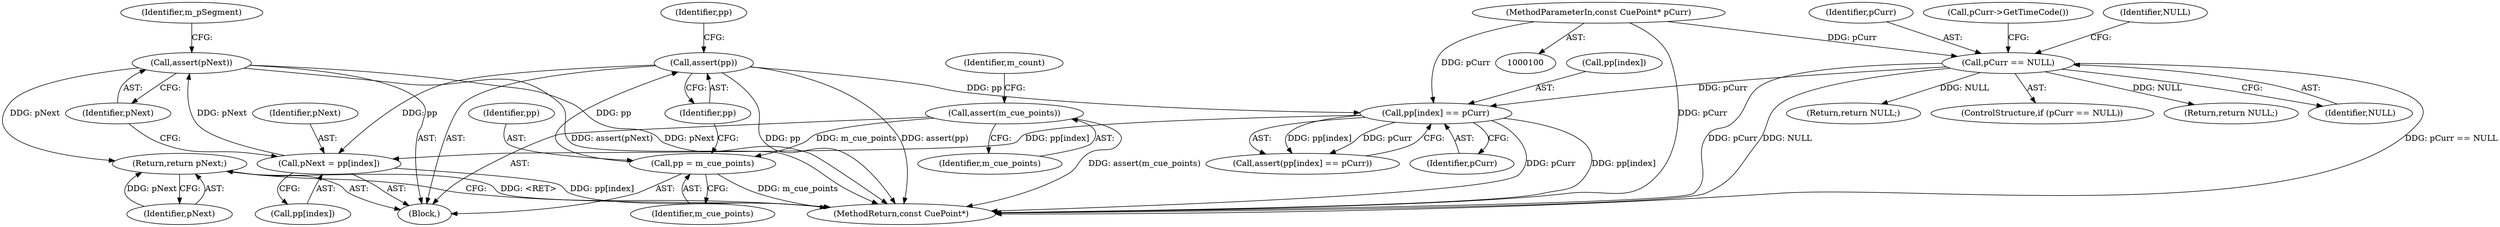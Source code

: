 digraph "1_Android_cc274e2abe8b2a6698a5c47d8aa4bb45f1f9538d_19@API" {
"1000159" [label="(Call,assert(pNext))"];
"1000154" [label="(Call,pNext = pp[index])"];
"1000141" [label="(Call,pp[index] == pCurr)"];
"1000138" [label="(Call,assert(pp))"];
"1000135" [label="(Call,pp = m_cue_points)"];
"1000113" [label="(Call,assert(m_cue_points))"];
"1000104" [label="(Call,pCurr == NULL)"];
"1000101" [label="(MethodParameterIn,const CuePoint* pCurr)"];
"1000165" [label="(Return,return pNext;)"];
"1000108" [label="(Identifier,NULL)"];
"1000105" [label="(Identifier,pCurr)"];
"1000114" [label="(Identifier,m_cue_points)"];
"1000163" [label="(Identifier,m_pSegment)"];
"1000107" [label="(Return,return NULL;)"];
"1000102" [label="(Block,)"];
"1000141" [label="(Call,pp[index] == pCurr)"];
"1000138" [label="(Call,assert(pp))"];
"1000159" [label="(Call,assert(pNext))"];
"1000160" [label="(Identifier,pNext)"];
"1000142" [label="(Call,pp[index])"];
"1000106" [label="(Identifier,NULL)"];
"1000140" [label="(Call,assert(pp[index] == pCurr))"];
"1000156" [label="(Call,pp[index])"];
"1000166" [label="(Identifier,pNext)"];
"1000135" [label="(Call,pp = m_cue_points)"];
"1000165" [label="(Return,return pNext;)"];
"1000101" [label="(MethodParameterIn,const CuePoint* pCurr)"];
"1000117" [label="(Identifier,m_count)"];
"1000143" [label="(Identifier,pp)"];
"1000154" [label="(Call,pNext = pp[index])"];
"1000145" [label="(Identifier,pCurr)"];
"1000167" [label="(MethodReturn,const CuePoint*)"];
"1000152" [label="(Return,return NULL;)"];
"1000104" [label="(Call,pCurr == NULL)"];
"1000103" [label="(ControlStructure,if (pCurr == NULL))"];
"1000111" [label="(Call,pCurr->GetTimeCode())"];
"1000139" [label="(Identifier,pp)"];
"1000137" [label="(Identifier,m_cue_points)"];
"1000113" [label="(Call,assert(m_cue_points))"];
"1000136" [label="(Identifier,pp)"];
"1000155" [label="(Identifier,pNext)"];
"1000159" -> "1000102"  [label="AST: "];
"1000159" -> "1000160"  [label="CFG: "];
"1000160" -> "1000159"  [label="AST: "];
"1000163" -> "1000159"  [label="CFG: "];
"1000159" -> "1000167"  [label="DDG: assert(pNext)"];
"1000159" -> "1000167"  [label="DDG: pNext"];
"1000154" -> "1000159"  [label="DDG: pNext"];
"1000159" -> "1000165"  [label="DDG: pNext"];
"1000154" -> "1000102"  [label="AST: "];
"1000154" -> "1000156"  [label="CFG: "];
"1000155" -> "1000154"  [label="AST: "];
"1000156" -> "1000154"  [label="AST: "];
"1000160" -> "1000154"  [label="CFG: "];
"1000154" -> "1000167"  [label="DDG: pp[index]"];
"1000141" -> "1000154"  [label="DDG: pp[index]"];
"1000138" -> "1000154"  [label="DDG: pp"];
"1000141" -> "1000140"  [label="AST: "];
"1000141" -> "1000145"  [label="CFG: "];
"1000142" -> "1000141"  [label="AST: "];
"1000145" -> "1000141"  [label="AST: "];
"1000140" -> "1000141"  [label="CFG: "];
"1000141" -> "1000167"  [label="DDG: pp[index]"];
"1000141" -> "1000167"  [label="DDG: pCurr"];
"1000141" -> "1000140"  [label="DDG: pp[index]"];
"1000141" -> "1000140"  [label="DDG: pCurr"];
"1000138" -> "1000141"  [label="DDG: pp"];
"1000104" -> "1000141"  [label="DDG: pCurr"];
"1000101" -> "1000141"  [label="DDG: pCurr"];
"1000138" -> "1000102"  [label="AST: "];
"1000138" -> "1000139"  [label="CFG: "];
"1000139" -> "1000138"  [label="AST: "];
"1000143" -> "1000138"  [label="CFG: "];
"1000138" -> "1000167"  [label="DDG: pp"];
"1000138" -> "1000167"  [label="DDG: assert(pp)"];
"1000135" -> "1000138"  [label="DDG: pp"];
"1000135" -> "1000102"  [label="AST: "];
"1000135" -> "1000137"  [label="CFG: "];
"1000136" -> "1000135"  [label="AST: "];
"1000137" -> "1000135"  [label="AST: "];
"1000139" -> "1000135"  [label="CFG: "];
"1000135" -> "1000167"  [label="DDG: m_cue_points"];
"1000113" -> "1000135"  [label="DDG: m_cue_points"];
"1000113" -> "1000102"  [label="AST: "];
"1000113" -> "1000114"  [label="CFG: "];
"1000114" -> "1000113"  [label="AST: "];
"1000117" -> "1000113"  [label="CFG: "];
"1000113" -> "1000167"  [label="DDG: assert(m_cue_points)"];
"1000104" -> "1000103"  [label="AST: "];
"1000104" -> "1000106"  [label="CFG: "];
"1000105" -> "1000104"  [label="AST: "];
"1000106" -> "1000104"  [label="AST: "];
"1000108" -> "1000104"  [label="CFG: "];
"1000111" -> "1000104"  [label="CFG: "];
"1000104" -> "1000167"  [label="DDG: pCurr == NULL"];
"1000104" -> "1000167"  [label="DDG: pCurr"];
"1000104" -> "1000167"  [label="DDG: NULL"];
"1000101" -> "1000104"  [label="DDG: pCurr"];
"1000104" -> "1000107"  [label="DDG: NULL"];
"1000104" -> "1000152"  [label="DDG: NULL"];
"1000101" -> "1000100"  [label="AST: "];
"1000101" -> "1000167"  [label="DDG: pCurr"];
"1000165" -> "1000102"  [label="AST: "];
"1000165" -> "1000166"  [label="CFG: "];
"1000166" -> "1000165"  [label="AST: "];
"1000167" -> "1000165"  [label="CFG: "];
"1000165" -> "1000167"  [label="DDG: <RET>"];
"1000166" -> "1000165"  [label="DDG: pNext"];
}
